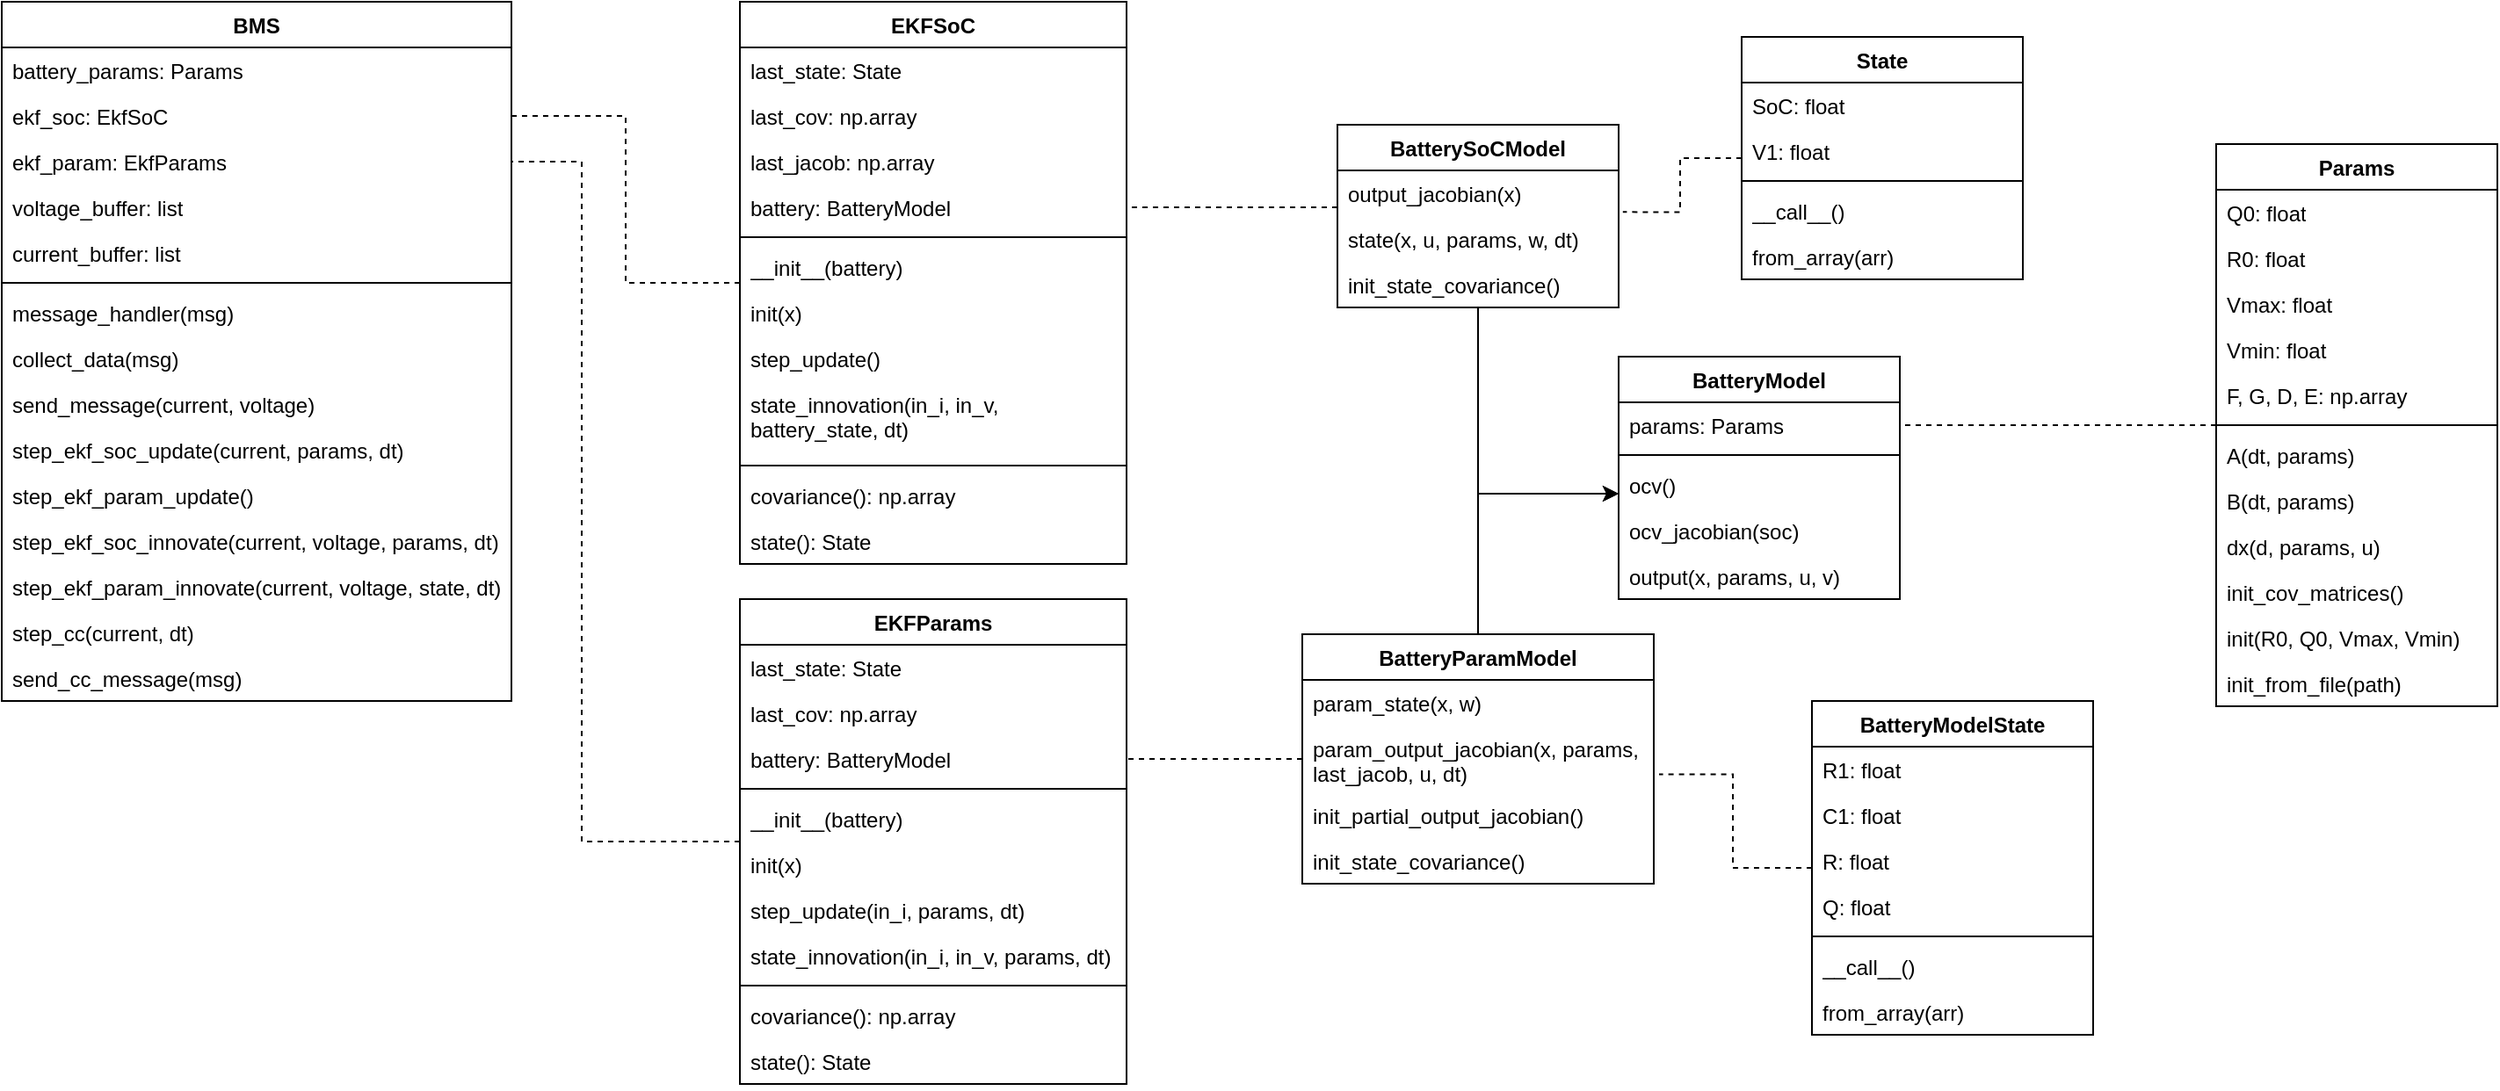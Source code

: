 <mxfile version="26.2.14">
  <diagram name="Page-1" id="fJoLSbzVzuPyjXQjWMMF">
    <mxGraphModel dx="973" dy="702" grid="1" gridSize="10" guides="1" tooltips="1" connect="1" arrows="1" fold="1" page="1" pageScale="1" pageWidth="850" pageHeight="1100" math="0" shadow="0">
      <root>
        <mxCell id="0" />
        <mxCell id="1" parent="0" />
        <mxCell id="P4MXg1x9MRBBALhOZFrp-12" value="BMS" style="swimlane;fontStyle=1;align=center;verticalAlign=top;childLayout=stackLayout;horizontal=1;startSize=26;horizontalStack=0;resizeParent=1;resizeParentMax=0;resizeLast=0;collapsible=1;marginBottom=0;whiteSpace=wrap;html=1;" vertex="1" parent="1">
          <mxGeometry x="40" y="40" width="290" height="398" as="geometry" />
        </mxCell>
        <mxCell id="P4MXg1x9MRBBALhOZFrp-13" value="battery_params: Params" style="text;strokeColor=none;fillColor=none;align=left;verticalAlign=top;spacingLeft=4;spacingRight=4;overflow=hidden;rotatable=0;points=[[0,0.5],[1,0.5]];portConstraint=eastwest;whiteSpace=wrap;html=1;" vertex="1" parent="P4MXg1x9MRBBALhOZFrp-12">
          <mxGeometry y="26" width="290" height="26" as="geometry" />
        </mxCell>
        <mxCell id="P4MXg1x9MRBBALhOZFrp-23" value="ekf_soc: EkfSoC" style="text;strokeColor=none;fillColor=none;align=left;verticalAlign=top;spacingLeft=4;spacingRight=4;overflow=hidden;rotatable=0;points=[[0,0.5],[1,0.5]];portConstraint=eastwest;whiteSpace=wrap;html=1;" vertex="1" parent="P4MXg1x9MRBBALhOZFrp-12">
          <mxGeometry y="52" width="290" height="26" as="geometry" />
        </mxCell>
        <mxCell id="P4MXg1x9MRBBALhOZFrp-22" value="ekf_param: EkfParams" style="text;strokeColor=none;fillColor=none;align=left;verticalAlign=top;spacingLeft=4;spacingRight=4;overflow=hidden;rotatable=0;points=[[0,0.5],[1,0.5]];portConstraint=eastwest;whiteSpace=wrap;html=1;" vertex="1" parent="P4MXg1x9MRBBALhOZFrp-12">
          <mxGeometry y="78" width="290" height="26" as="geometry" />
        </mxCell>
        <mxCell id="P4MXg1x9MRBBALhOZFrp-24" value="voltage_buffer: list" style="text;strokeColor=none;fillColor=none;align=left;verticalAlign=top;spacingLeft=4;spacingRight=4;overflow=hidden;rotatable=0;points=[[0,0.5],[1,0.5]];portConstraint=eastwest;whiteSpace=wrap;html=1;" vertex="1" parent="P4MXg1x9MRBBALhOZFrp-12">
          <mxGeometry y="104" width="290" height="26" as="geometry" />
        </mxCell>
        <mxCell id="P4MXg1x9MRBBALhOZFrp-25" value="current_buffer: list" style="text;strokeColor=none;fillColor=none;align=left;verticalAlign=top;spacingLeft=4;spacingRight=4;overflow=hidden;rotatable=0;points=[[0,0.5],[1,0.5]];portConstraint=eastwest;whiteSpace=wrap;html=1;" vertex="1" parent="P4MXg1x9MRBBALhOZFrp-12">
          <mxGeometry y="130" width="290" height="26" as="geometry" />
        </mxCell>
        <mxCell id="P4MXg1x9MRBBALhOZFrp-14" value="" style="line;strokeWidth=1;fillColor=none;align=left;verticalAlign=middle;spacingTop=-1;spacingLeft=3;spacingRight=3;rotatable=0;labelPosition=right;points=[];portConstraint=eastwest;strokeColor=inherit;" vertex="1" parent="P4MXg1x9MRBBALhOZFrp-12">
          <mxGeometry y="156" width="290" height="8" as="geometry" />
        </mxCell>
        <mxCell id="P4MXg1x9MRBBALhOZFrp-15" value="message_handler(msg) " style="text;strokeColor=none;fillColor=none;align=left;verticalAlign=top;spacingLeft=4;spacingRight=4;overflow=hidden;rotatable=0;points=[[0,0.5],[1,0.5]];portConstraint=eastwest;whiteSpace=wrap;html=1;" vertex="1" parent="P4MXg1x9MRBBALhOZFrp-12">
          <mxGeometry y="164" width="290" height="26" as="geometry" />
        </mxCell>
        <mxCell id="P4MXg1x9MRBBALhOZFrp-16" value="collect_data(msg)" style="text;strokeColor=none;fillColor=none;align=left;verticalAlign=top;spacingLeft=4;spacingRight=4;overflow=hidden;rotatable=0;points=[[0,0.5],[1,0.5]];portConstraint=eastwest;whiteSpace=wrap;html=1;" vertex="1" parent="P4MXg1x9MRBBALhOZFrp-12">
          <mxGeometry y="190" width="290" height="26" as="geometry" />
        </mxCell>
        <mxCell id="P4MXg1x9MRBBALhOZFrp-17" value="send_message(current, voltage)" style="text;strokeColor=none;fillColor=none;align=left;verticalAlign=top;spacingLeft=4;spacingRight=4;overflow=hidden;rotatable=0;points=[[0,0.5],[1,0.5]];portConstraint=eastwest;whiteSpace=wrap;html=1;" vertex="1" parent="P4MXg1x9MRBBALhOZFrp-12">
          <mxGeometry y="216" width="290" height="26" as="geometry" />
        </mxCell>
        <mxCell id="P4MXg1x9MRBBALhOZFrp-18" value="step_ekf_soc_update(current, params, dt)" style="text;strokeColor=none;fillColor=none;align=left;verticalAlign=top;spacingLeft=4;spacingRight=4;overflow=hidden;rotatable=0;points=[[0,0.5],[1,0.5]];portConstraint=eastwest;whiteSpace=wrap;html=1;" vertex="1" parent="P4MXg1x9MRBBALhOZFrp-12">
          <mxGeometry y="242" width="290" height="26" as="geometry" />
        </mxCell>
        <mxCell id="P4MXg1x9MRBBALhOZFrp-26" value="step_ekf_param_update()" style="text;strokeColor=none;fillColor=none;align=left;verticalAlign=top;spacingLeft=4;spacingRight=4;overflow=hidden;rotatable=0;points=[[0,0.5],[1,0.5]];portConstraint=eastwest;whiteSpace=wrap;html=1;" vertex="1" parent="P4MXg1x9MRBBALhOZFrp-12">
          <mxGeometry y="268" width="290" height="26" as="geometry" />
        </mxCell>
        <mxCell id="P4MXg1x9MRBBALhOZFrp-27" value="step_ekf_soc_innovate(current, voltage, params, dt)" style="text;strokeColor=none;fillColor=none;align=left;verticalAlign=top;spacingLeft=4;spacingRight=4;overflow=hidden;rotatable=0;points=[[0,0.5],[1,0.5]];portConstraint=eastwest;whiteSpace=wrap;html=1;" vertex="1" parent="P4MXg1x9MRBBALhOZFrp-12">
          <mxGeometry y="294" width="290" height="26" as="geometry" />
        </mxCell>
        <mxCell id="P4MXg1x9MRBBALhOZFrp-28" value="step_ekf_param_innovate(current, voltage, state, dt)" style="text;strokeColor=none;fillColor=none;align=left;verticalAlign=top;spacingLeft=4;spacingRight=4;overflow=hidden;rotatable=0;points=[[0,0.5],[1,0.5]];portConstraint=eastwest;whiteSpace=wrap;html=1;" vertex="1" parent="P4MXg1x9MRBBALhOZFrp-12">
          <mxGeometry y="320" width="290" height="26" as="geometry" />
        </mxCell>
        <mxCell id="P4MXg1x9MRBBALhOZFrp-29" value="step_cc(current, dt)" style="text;strokeColor=none;fillColor=none;align=left;verticalAlign=top;spacingLeft=4;spacingRight=4;overflow=hidden;rotatable=0;points=[[0,0.5],[1,0.5]];portConstraint=eastwest;whiteSpace=wrap;html=1;" vertex="1" parent="P4MXg1x9MRBBALhOZFrp-12">
          <mxGeometry y="346" width="290" height="26" as="geometry" />
        </mxCell>
        <mxCell id="P4MXg1x9MRBBALhOZFrp-30" value="send_cc_message(msg)" style="text;strokeColor=none;fillColor=none;align=left;verticalAlign=top;spacingLeft=4;spacingRight=4;overflow=hidden;rotatable=0;points=[[0,0.5],[1,0.5]];portConstraint=eastwest;whiteSpace=wrap;html=1;" vertex="1" parent="P4MXg1x9MRBBALhOZFrp-12">
          <mxGeometry y="372" width="290" height="26" as="geometry" />
        </mxCell>
        <mxCell id="P4MXg1x9MRBBALhOZFrp-132" style="edgeStyle=orthogonalEdgeStyle;rounded=0;orthogonalLoop=1;jettySize=auto;html=1;entryX=1;entryY=0.5;entryDx=0;entryDy=0;endArrow=none;startFill=0;dashed=1;" edge="1" parent="1" source="P4MXg1x9MRBBALhOZFrp-31" target="P4MXg1x9MRBBALhOZFrp-22">
          <mxGeometry relative="1" as="geometry">
            <Array as="points">
              <mxPoint x="370" y="518" />
              <mxPoint x="370" y="131" />
            </Array>
          </mxGeometry>
        </mxCell>
        <mxCell id="P4MXg1x9MRBBALhOZFrp-31" value="EKFParams" style="swimlane;fontStyle=1;align=center;verticalAlign=top;childLayout=stackLayout;horizontal=1;startSize=26;horizontalStack=0;resizeParent=1;resizeParentMax=0;resizeLast=0;collapsible=1;marginBottom=0;whiteSpace=wrap;html=1;" vertex="1" parent="1">
          <mxGeometry x="460" y="380" width="220" height="276" as="geometry" />
        </mxCell>
        <mxCell id="P4MXg1x9MRBBALhOZFrp-32" value="last_state: State" style="text;strokeColor=none;fillColor=none;align=left;verticalAlign=top;spacingLeft=4;spacingRight=4;overflow=hidden;rotatable=0;points=[[0,0.5],[1,0.5]];portConstraint=eastwest;whiteSpace=wrap;html=1;" vertex="1" parent="P4MXg1x9MRBBALhOZFrp-31">
          <mxGeometry y="26" width="220" height="26" as="geometry" />
        </mxCell>
        <mxCell id="P4MXg1x9MRBBALhOZFrp-35" value="last_cov: np.array" style="text;strokeColor=none;fillColor=none;align=left;verticalAlign=top;spacingLeft=4;spacingRight=4;overflow=hidden;rotatable=0;points=[[0,0.5],[1,0.5]];portConstraint=eastwest;whiteSpace=wrap;html=1;" vertex="1" parent="P4MXg1x9MRBBALhOZFrp-31">
          <mxGeometry y="52" width="220" height="26" as="geometry" />
        </mxCell>
        <mxCell id="P4MXg1x9MRBBALhOZFrp-37" value="battery: BatteryModel" style="text;strokeColor=none;fillColor=none;align=left;verticalAlign=top;spacingLeft=4;spacingRight=4;overflow=hidden;rotatable=0;points=[[0,0.5],[1,0.5]];portConstraint=eastwest;whiteSpace=wrap;html=1;" vertex="1" parent="P4MXg1x9MRBBALhOZFrp-31">
          <mxGeometry y="78" width="220" height="26" as="geometry" />
        </mxCell>
        <mxCell id="P4MXg1x9MRBBALhOZFrp-33" value="" style="line;strokeWidth=1;fillColor=none;align=left;verticalAlign=middle;spacingTop=-1;spacingLeft=3;spacingRight=3;rotatable=0;labelPosition=right;points=[];portConstraint=eastwest;strokeColor=inherit;" vertex="1" parent="P4MXg1x9MRBBALhOZFrp-31">
          <mxGeometry y="104" width="220" height="8" as="geometry" />
        </mxCell>
        <mxCell id="P4MXg1x9MRBBALhOZFrp-34" value="__init__(battery)" style="text;strokeColor=none;fillColor=none;align=left;verticalAlign=top;spacingLeft=4;spacingRight=4;overflow=hidden;rotatable=0;points=[[0,0.5],[1,0.5]];portConstraint=eastwest;whiteSpace=wrap;html=1;" vertex="1" parent="P4MXg1x9MRBBALhOZFrp-31">
          <mxGeometry y="112" width="220" height="26" as="geometry" />
        </mxCell>
        <mxCell id="P4MXg1x9MRBBALhOZFrp-38" value="init(x)" style="text;strokeColor=none;fillColor=none;align=left;verticalAlign=top;spacingLeft=4;spacingRight=4;overflow=hidden;rotatable=0;points=[[0,0.5],[1,0.5]];portConstraint=eastwest;whiteSpace=wrap;html=1;" vertex="1" parent="P4MXg1x9MRBBALhOZFrp-31">
          <mxGeometry y="138" width="220" height="26" as="geometry" />
        </mxCell>
        <mxCell id="P4MXg1x9MRBBALhOZFrp-39" value="step_update(in_i, params, dt) " style="text;strokeColor=none;fillColor=none;align=left;verticalAlign=top;spacingLeft=4;spacingRight=4;overflow=hidden;rotatable=0;points=[[0,0.5],[1,0.5]];portConstraint=eastwest;whiteSpace=wrap;html=1;" vertex="1" parent="P4MXg1x9MRBBALhOZFrp-31">
          <mxGeometry y="164" width="220" height="26" as="geometry" />
        </mxCell>
        <mxCell id="P4MXg1x9MRBBALhOZFrp-40" value="state_innovation(in_i, in_v, params, dt)" style="text;strokeColor=none;fillColor=none;align=left;verticalAlign=top;spacingLeft=4;spacingRight=4;overflow=hidden;rotatable=0;points=[[0,0.5],[1,0.5]];portConstraint=eastwest;whiteSpace=wrap;html=1;" vertex="1" parent="P4MXg1x9MRBBALhOZFrp-31">
          <mxGeometry y="190" width="220" height="26" as="geometry" />
        </mxCell>
        <mxCell id="P4MXg1x9MRBBALhOZFrp-51" value="" style="line;strokeWidth=1;fillColor=none;align=left;verticalAlign=middle;spacingTop=-1;spacingLeft=3;spacingRight=3;rotatable=0;labelPosition=right;points=[];portConstraint=eastwest;strokeColor=inherit;" vertex="1" parent="P4MXg1x9MRBBALhOZFrp-31">
          <mxGeometry y="216" width="220" height="8" as="geometry" />
        </mxCell>
        <mxCell id="P4MXg1x9MRBBALhOZFrp-52" value="covariance(): np.array" style="text;strokeColor=none;fillColor=none;align=left;verticalAlign=top;spacingLeft=4;spacingRight=4;overflow=hidden;rotatable=0;points=[[0,0.5],[1,0.5]];portConstraint=eastwest;whiteSpace=wrap;html=1;" vertex="1" parent="P4MXg1x9MRBBALhOZFrp-31">
          <mxGeometry y="224" width="220" height="26" as="geometry" />
        </mxCell>
        <mxCell id="P4MXg1x9MRBBALhOZFrp-53" value="state(): State" style="text;strokeColor=none;fillColor=none;align=left;verticalAlign=top;spacingLeft=4;spacingRight=4;overflow=hidden;rotatable=0;points=[[0,0.5],[1,0.5]];portConstraint=eastwest;whiteSpace=wrap;html=1;" vertex="1" parent="P4MXg1x9MRBBALhOZFrp-31">
          <mxGeometry y="250" width="220" height="26" as="geometry" />
        </mxCell>
        <mxCell id="P4MXg1x9MRBBALhOZFrp-131" style="edgeStyle=orthogonalEdgeStyle;rounded=0;orthogonalLoop=1;jettySize=auto;html=1;endArrow=none;startFill=0;dashed=1;" edge="1" parent="1" source="P4MXg1x9MRBBALhOZFrp-54" target="P4MXg1x9MRBBALhOZFrp-23">
          <mxGeometry relative="1" as="geometry" />
        </mxCell>
        <mxCell id="P4MXg1x9MRBBALhOZFrp-54" value="EKFSoC" style="swimlane;fontStyle=1;align=center;verticalAlign=top;childLayout=stackLayout;horizontal=1;startSize=26;horizontalStack=0;resizeParent=1;resizeParentMax=0;resizeLast=0;collapsible=1;marginBottom=0;whiteSpace=wrap;html=1;" vertex="1" parent="1">
          <mxGeometry x="460" y="40" width="220" height="320" as="geometry" />
        </mxCell>
        <mxCell id="P4MXg1x9MRBBALhOZFrp-55" value="last_state: State" style="text;strokeColor=none;fillColor=none;align=left;verticalAlign=top;spacingLeft=4;spacingRight=4;overflow=hidden;rotatable=0;points=[[0,0.5],[1,0.5]];portConstraint=eastwest;whiteSpace=wrap;html=1;" vertex="1" parent="P4MXg1x9MRBBALhOZFrp-54">
          <mxGeometry y="26" width="220" height="26" as="geometry" />
        </mxCell>
        <mxCell id="P4MXg1x9MRBBALhOZFrp-56" value="last_cov: np.array" style="text;strokeColor=none;fillColor=none;align=left;verticalAlign=top;spacingLeft=4;spacingRight=4;overflow=hidden;rotatable=0;points=[[0,0.5],[1,0.5]];portConstraint=eastwest;whiteSpace=wrap;html=1;" vertex="1" parent="P4MXg1x9MRBBALhOZFrp-54">
          <mxGeometry y="52" width="220" height="26" as="geometry" />
        </mxCell>
        <mxCell id="P4MXg1x9MRBBALhOZFrp-66" value="last_jacob: np.array" style="text;strokeColor=none;fillColor=none;align=left;verticalAlign=top;spacingLeft=4;spacingRight=4;overflow=hidden;rotatable=0;points=[[0,0.5],[1,0.5]];portConstraint=eastwest;whiteSpace=wrap;html=1;" vertex="1" parent="P4MXg1x9MRBBALhOZFrp-54">
          <mxGeometry y="78" width="220" height="26" as="geometry" />
        </mxCell>
        <mxCell id="P4MXg1x9MRBBALhOZFrp-57" value="battery: BatteryModel" style="text;strokeColor=none;fillColor=none;align=left;verticalAlign=top;spacingLeft=4;spacingRight=4;overflow=hidden;rotatable=0;points=[[0,0.5],[1,0.5]];portConstraint=eastwest;whiteSpace=wrap;html=1;" vertex="1" parent="P4MXg1x9MRBBALhOZFrp-54">
          <mxGeometry y="104" width="220" height="26" as="geometry" />
        </mxCell>
        <mxCell id="P4MXg1x9MRBBALhOZFrp-58" value="" style="line;strokeWidth=1;fillColor=none;align=left;verticalAlign=middle;spacingTop=-1;spacingLeft=3;spacingRight=3;rotatable=0;labelPosition=right;points=[];portConstraint=eastwest;strokeColor=inherit;" vertex="1" parent="P4MXg1x9MRBBALhOZFrp-54">
          <mxGeometry y="130" width="220" height="8" as="geometry" />
        </mxCell>
        <mxCell id="P4MXg1x9MRBBALhOZFrp-59" value="__init__(battery)" style="text;strokeColor=none;fillColor=none;align=left;verticalAlign=top;spacingLeft=4;spacingRight=4;overflow=hidden;rotatable=0;points=[[0,0.5],[1,0.5]];portConstraint=eastwest;whiteSpace=wrap;html=1;" vertex="1" parent="P4MXg1x9MRBBALhOZFrp-54">
          <mxGeometry y="138" width="220" height="26" as="geometry" />
        </mxCell>
        <mxCell id="P4MXg1x9MRBBALhOZFrp-60" value="init(x)" style="text;strokeColor=none;fillColor=none;align=left;verticalAlign=top;spacingLeft=4;spacingRight=4;overflow=hidden;rotatable=0;points=[[0,0.5],[1,0.5]];portConstraint=eastwest;whiteSpace=wrap;html=1;" vertex="1" parent="P4MXg1x9MRBBALhOZFrp-54">
          <mxGeometry y="164" width="220" height="26" as="geometry" />
        </mxCell>
        <mxCell id="P4MXg1x9MRBBALhOZFrp-61" value="step_update() " style="text;strokeColor=none;fillColor=none;align=left;verticalAlign=top;spacingLeft=4;spacingRight=4;overflow=hidden;rotatable=0;points=[[0,0.5],[1,0.5]];portConstraint=eastwest;whiteSpace=wrap;html=1;" vertex="1" parent="P4MXg1x9MRBBALhOZFrp-54">
          <mxGeometry y="190" width="220" height="26" as="geometry" />
        </mxCell>
        <mxCell id="P4MXg1x9MRBBALhOZFrp-62" value="state_innovation(in_i, in_v, battery_state, dt)" style="text;strokeColor=none;fillColor=none;align=left;verticalAlign=top;spacingLeft=4;spacingRight=4;overflow=hidden;rotatable=0;points=[[0,0.5],[1,0.5]];portConstraint=eastwest;whiteSpace=wrap;html=1;" vertex="1" parent="P4MXg1x9MRBBALhOZFrp-54">
          <mxGeometry y="216" width="220" height="44" as="geometry" />
        </mxCell>
        <mxCell id="P4MXg1x9MRBBALhOZFrp-63" value="" style="line;strokeWidth=1;fillColor=none;align=left;verticalAlign=middle;spacingTop=-1;spacingLeft=3;spacingRight=3;rotatable=0;labelPosition=right;points=[];portConstraint=eastwest;strokeColor=inherit;" vertex="1" parent="P4MXg1x9MRBBALhOZFrp-54">
          <mxGeometry y="260" width="220" height="8" as="geometry" />
        </mxCell>
        <mxCell id="P4MXg1x9MRBBALhOZFrp-64" value="covariance(): np.array" style="text;strokeColor=none;fillColor=none;align=left;verticalAlign=top;spacingLeft=4;spacingRight=4;overflow=hidden;rotatable=0;points=[[0,0.5],[1,0.5]];portConstraint=eastwest;whiteSpace=wrap;html=1;" vertex="1" parent="P4MXg1x9MRBBALhOZFrp-54">
          <mxGeometry y="268" width="220" height="26" as="geometry" />
        </mxCell>
        <mxCell id="P4MXg1x9MRBBALhOZFrp-65" value="state(): State" style="text;strokeColor=none;fillColor=none;align=left;verticalAlign=top;spacingLeft=4;spacingRight=4;overflow=hidden;rotatable=0;points=[[0,0.5],[1,0.5]];portConstraint=eastwest;whiteSpace=wrap;html=1;" vertex="1" parent="P4MXg1x9MRBBALhOZFrp-54">
          <mxGeometry y="294" width="220" height="26" as="geometry" />
        </mxCell>
        <mxCell id="P4MXg1x9MRBBALhOZFrp-135" style="edgeStyle=orthogonalEdgeStyle;rounded=0;orthogonalLoop=1;jettySize=auto;html=1;entryX=1;entryY=0.5;entryDx=0;entryDy=0;dashed=1;endArrow=none;startFill=0;" edge="1" parent="1" source="P4MXg1x9MRBBALhOZFrp-67" target="P4MXg1x9MRBBALhOZFrp-57">
          <mxGeometry relative="1" as="geometry">
            <Array as="points">
              <mxPoint x="850" y="157" />
              <mxPoint x="850" y="157" />
            </Array>
          </mxGeometry>
        </mxCell>
        <mxCell id="P4MXg1x9MRBBALhOZFrp-67" value="BatterySoCModel" style="swimlane;fontStyle=1;align=center;verticalAlign=top;childLayout=stackLayout;horizontal=1;startSize=26;horizontalStack=0;resizeParent=1;resizeParentMax=0;resizeLast=0;collapsible=1;marginBottom=0;whiteSpace=wrap;html=1;" vertex="1" parent="1">
          <mxGeometry x="800" y="110" width="160" height="104" as="geometry">
            <mxRectangle x="800" y="110" width="130" height="30" as="alternateBounds" />
          </mxGeometry>
        </mxCell>
        <mxCell id="P4MXg1x9MRBBALhOZFrp-73" value="output_jacobian(x)" style="text;strokeColor=none;fillColor=none;align=left;verticalAlign=top;spacingLeft=4;spacingRight=4;overflow=hidden;rotatable=0;points=[[0,0.5],[1,0.5]];portConstraint=eastwest;whiteSpace=wrap;html=1;" vertex="1" parent="P4MXg1x9MRBBALhOZFrp-67">
          <mxGeometry y="26" width="160" height="26" as="geometry" />
        </mxCell>
        <mxCell id="P4MXg1x9MRBBALhOZFrp-74" value="state(x, u, params, w, dt)" style="text;strokeColor=none;fillColor=none;align=left;verticalAlign=top;spacingLeft=4;spacingRight=4;overflow=hidden;rotatable=0;points=[[0,0.5],[1,0.5]];portConstraint=eastwest;whiteSpace=wrap;html=1;" vertex="1" parent="P4MXg1x9MRBBALhOZFrp-67">
          <mxGeometry y="52" width="160" height="26" as="geometry" />
        </mxCell>
        <mxCell id="P4MXg1x9MRBBALhOZFrp-75" value="init_state_covariance()" style="text;strokeColor=none;fillColor=none;align=left;verticalAlign=top;spacingLeft=4;spacingRight=4;overflow=hidden;rotatable=0;points=[[0,0.5],[1,0.5]];portConstraint=eastwest;whiteSpace=wrap;html=1;" vertex="1" parent="P4MXg1x9MRBBALhOZFrp-67">
          <mxGeometry y="78" width="160" height="26" as="geometry" />
        </mxCell>
        <mxCell id="P4MXg1x9MRBBALhOZFrp-77" value="BatteryParamModel" style="swimlane;fontStyle=1;align=center;verticalAlign=top;childLayout=stackLayout;horizontal=1;startSize=26;horizontalStack=0;resizeParent=1;resizeParentMax=0;resizeLast=0;collapsible=1;marginBottom=0;whiteSpace=wrap;html=1;" vertex="1" parent="1">
          <mxGeometry x="780" y="400" width="200" height="142" as="geometry" />
        </mxCell>
        <mxCell id="P4MXg1x9MRBBALhOZFrp-80" value="param_state(x, w)" style="text;strokeColor=none;fillColor=none;align=left;verticalAlign=top;spacingLeft=4;spacingRight=4;overflow=hidden;rotatable=0;points=[[0,0.5],[1,0.5]];portConstraint=eastwest;whiteSpace=wrap;html=1;" vertex="1" parent="P4MXg1x9MRBBALhOZFrp-77">
          <mxGeometry y="26" width="200" height="26" as="geometry" />
        </mxCell>
        <mxCell id="P4MXg1x9MRBBALhOZFrp-81" value="param_output_jacobian(x, params, last_jacob, u, dt)" style="text;strokeColor=none;fillColor=none;align=left;verticalAlign=top;spacingLeft=4;spacingRight=4;overflow=hidden;rotatable=0;points=[[0,0.5],[1,0.5]];portConstraint=eastwest;whiteSpace=wrap;html=1;" vertex="1" parent="P4MXg1x9MRBBALhOZFrp-77">
          <mxGeometry y="52" width="200" height="38" as="geometry" />
        </mxCell>
        <mxCell id="P4MXg1x9MRBBALhOZFrp-85" value="init_partial_output_jacobian()" style="text;strokeColor=none;fillColor=none;align=left;verticalAlign=top;spacingLeft=4;spacingRight=4;overflow=hidden;rotatable=0;points=[[0,0.5],[1,0.5]];portConstraint=eastwest;whiteSpace=wrap;html=1;" vertex="1" parent="P4MXg1x9MRBBALhOZFrp-77">
          <mxGeometry y="90" width="200" height="26" as="geometry" />
        </mxCell>
        <mxCell id="P4MXg1x9MRBBALhOZFrp-86" value="init_state_covariance()" style="text;strokeColor=none;fillColor=none;align=left;verticalAlign=top;spacingLeft=4;spacingRight=4;overflow=hidden;rotatable=0;points=[[0,0.5],[1,0.5]];portConstraint=eastwest;whiteSpace=wrap;html=1;" vertex="1" parent="P4MXg1x9MRBBALhOZFrp-77">
          <mxGeometry y="116" width="200" height="26" as="geometry" />
        </mxCell>
        <mxCell id="P4MXg1x9MRBBALhOZFrp-138" style="edgeStyle=orthogonalEdgeStyle;rounded=0;orthogonalLoop=1;jettySize=auto;html=1;endArrow=none;endFill=1;startFill=1;startArrow=classic;" edge="1" parent="1" source="P4MXg1x9MRBBALhOZFrp-87" target="P4MXg1x9MRBBALhOZFrp-67">
          <mxGeometry relative="1" as="geometry">
            <Array as="points">
              <mxPoint x="880" y="320" />
            </Array>
          </mxGeometry>
        </mxCell>
        <mxCell id="P4MXg1x9MRBBALhOZFrp-139" style="edgeStyle=orthogonalEdgeStyle;rounded=0;orthogonalLoop=1;jettySize=auto;html=1;entryX=0.5;entryY=0;entryDx=0;entryDy=0;endArrow=none;startFill=1;startArrow=classic;" edge="1" parent="1" source="P4MXg1x9MRBBALhOZFrp-87" target="P4MXg1x9MRBBALhOZFrp-77">
          <mxGeometry relative="1" as="geometry">
            <Array as="points">
              <mxPoint x="880" y="320" />
            </Array>
          </mxGeometry>
        </mxCell>
        <mxCell id="P4MXg1x9MRBBALhOZFrp-87" value="BatteryModel" style="swimlane;fontStyle=1;align=center;verticalAlign=top;childLayout=stackLayout;horizontal=1;startSize=26;horizontalStack=0;resizeParent=1;resizeParentMax=0;resizeLast=0;collapsible=1;marginBottom=0;whiteSpace=wrap;html=1;" vertex="1" parent="1">
          <mxGeometry x="960" y="242" width="160" height="138" as="geometry" />
        </mxCell>
        <mxCell id="P4MXg1x9MRBBALhOZFrp-88" value="params: Params" style="text;strokeColor=none;fillColor=none;align=left;verticalAlign=top;spacingLeft=4;spacingRight=4;overflow=hidden;rotatable=0;points=[[0,0.5],[1,0.5]];portConstraint=eastwest;whiteSpace=wrap;html=1;" vertex="1" parent="P4MXg1x9MRBBALhOZFrp-87">
          <mxGeometry y="26" width="160" height="26" as="geometry" />
        </mxCell>
        <mxCell id="P4MXg1x9MRBBALhOZFrp-89" value="" style="line;strokeWidth=1;fillColor=none;align=left;verticalAlign=middle;spacingTop=-1;spacingLeft=3;spacingRight=3;rotatable=0;labelPosition=right;points=[];portConstraint=eastwest;strokeColor=inherit;" vertex="1" parent="P4MXg1x9MRBBALhOZFrp-87">
          <mxGeometry y="52" width="160" height="8" as="geometry" />
        </mxCell>
        <mxCell id="P4MXg1x9MRBBALhOZFrp-90" value="ocv()" style="text;strokeColor=none;fillColor=none;align=left;verticalAlign=top;spacingLeft=4;spacingRight=4;overflow=hidden;rotatable=0;points=[[0,0.5],[1,0.5]];portConstraint=eastwest;whiteSpace=wrap;html=1;" vertex="1" parent="P4MXg1x9MRBBALhOZFrp-87">
          <mxGeometry y="60" width="160" height="26" as="geometry" />
        </mxCell>
        <mxCell id="P4MXg1x9MRBBALhOZFrp-91" value="ocv_jacobian(soc)" style="text;strokeColor=none;fillColor=none;align=left;verticalAlign=top;spacingLeft=4;spacingRight=4;overflow=hidden;rotatable=0;points=[[0,0.5],[1,0.5]];portConstraint=eastwest;whiteSpace=wrap;html=1;" vertex="1" parent="P4MXg1x9MRBBALhOZFrp-87">
          <mxGeometry y="86" width="160" height="26" as="geometry" />
        </mxCell>
        <mxCell id="P4MXg1x9MRBBALhOZFrp-92" value="output(x, params, u, v)" style="text;strokeColor=none;fillColor=none;align=left;verticalAlign=top;spacingLeft=4;spacingRight=4;overflow=hidden;rotatable=0;points=[[0,0.5],[1,0.5]];portConstraint=eastwest;whiteSpace=wrap;html=1;" vertex="1" parent="P4MXg1x9MRBBALhOZFrp-87">
          <mxGeometry y="112" width="160" height="26" as="geometry" />
        </mxCell>
        <mxCell id="P4MXg1x9MRBBALhOZFrp-96" value="State" style="swimlane;fontStyle=1;align=center;verticalAlign=top;childLayout=stackLayout;horizontal=1;startSize=26;horizontalStack=0;resizeParent=1;resizeParentMax=0;resizeLast=0;collapsible=1;marginBottom=0;whiteSpace=wrap;html=1;" vertex="1" parent="1">
          <mxGeometry x="1030" y="60" width="160" height="138" as="geometry" />
        </mxCell>
        <mxCell id="P4MXg1x9MRBBALhOZFrp-97" value="SoC: float" style="text;strokeColor=none;fillColor=none;align=left;verticalAlign=top;spacingLeft=4;spacingRight=4;overflow=hidden;rotatable=0;points=[[0,0.5],[1,0.5]];portConstraint=eastwest;whiteSpace=wrap;html=1;" vertex="1" parent="P4MXg1x9MRBBALhOZFrp-96">
          <mxGeometry y="26" width="160" height="26" as="geometry" />
        </mxCell>
        <mxCell id="P4MXg1x9MRBBALhOZFrp-100" value="V1: float" style="text;strokeColor=none;fillColor=none;align=left;verticalAlign=top;spacingLeft=4;spacingRight=4;overflow=hidden;rotatable=0;points=[[0,0.5],[1,0.5]];portConstraint=eastwest;whiteSpace=wrap;html=1;" vertex="1" parent="P4MXg1x9MRBBALhOZFrp-96">
          <mxGeometry y="52" width="160" height="26" as="geometry" />
        </mxCell>
        <mxCell id="P4MXg1x9MRBBALhOZFrp-98" value="" style="line;strokeWidth=1;fillColor=none;align=left;verticalAlign=middle;spacingTop=-1;spacingLeft=3;spacingRight=3;rotatable=0;labelPosition=right;points=[];portConstraint=eastwest;strokeColor=inherit;" vertex="1" parent="P4MXg1x9MRBBALhOZFrp-96">
          <mxGeometry y="78" width="160" height="8" as="geometry" />
        </mxCell>
        <mxCell id="P4MXg1x9MRBBALhOZFrp-99" value="__call__()" style="text;strokeColor=none;fillColor=none;align=left;verticalAlign=top;spacingLeft=4;spacingRight=4;overflow=hidden;rotatable=0;points=[[0,0.5],[1,0.5]];portConstraint=eastwest;whiteSpace=wrap;html=1;" vertex="1" parent="P4MXg1x9MRBBALhOZFrp-96">
          <mxGeometry y="86" width="160" height="26" as="geometry" />
        </mxCell>
        <mxCell id="P4MXg1x9MRBBALhOZFrp-101" value="from_array(arr)" style="text;strokeColor=none;fillColor=none;align=left;verticalAlign=top;spacingLeft=4;spacingRight=4;overflow=hidden;rotatable=0;points=[[0,0.5],[1,0.5]];portConstraint=eastwest;whiteSpace=wrap;html=1;" vertex="1" parent="P4MXg1x9MRBBALhOZFrp-96">
          <mxGeometry y="112" width="160" height="26" as="geometry" />
        </mxCell>
        <mxCell id="P4MXg1x9MRBBALhOZFrp-102" value="BatteryModelState" style="swimlane;fontStyle=1;align=center;verticalAlign=top;childLayout=stackLayout;horizontal=1;startSize=26;horizontalStack=0;resizeParent=1;resizeParentMax=0;resizeLast=0;collapsible=1;marginBottom=0;whiteSpace=wrap;html=1;" vertex="1" parent="1">
          <mxGeometry x="1070" y="438" width="160" height="190" as="geometry" />
        </mxCell>
        <mxCell id="P4MXg1x9MRBBALhOZFrp-103" value="R1: float" style="text;strokeColor=none;fillColor=none;align=left;verticalAlign=top;spacingLeft=4;spacingRight=4;overflow=hidden;rotatable=0;points=[[0,0.5],[1,0.5]];portConstraint=eastwest;whiteSpace=wrap;html=1;" vertex="1" parent="P4MXg1x9MRBBALhOZFrp-102">
          <mxGeometry y="26" width="160" height="26" as="geometry" />
        </mxCell>
        <mxCell id="P4MXg1x9MRBBALhOZFrp-104" value="C1: float" style="text;strokeColor=none;fillColor=none;align=left;verticalAlign=top;spacingLeft=4;spacingRight=4;overflow=hidden;rotatable=0;points=[[0,0.5],[1,0.5]];portConstraint=eastwest;whiteSpace=wrap;html=1;" vertex="1" parent="P4MXg1x9MRBBALhOZFrp-102">
          <mxGeometry y="52" width="160" height="26" as="geometry" />
        </mxCell>
        <mxCell id="P4MXg1x9MRBBALhOZFrp-108" value="R: float" style="text;strokeColor=none;fillColor=none;align=left;verticalAlign=top;spacingLeft=4;spacingRight=4;overflow=hidden;rotatable=0;points=[[0,0.5],[1,0.5]];portConstraint=eastwest;whiteSpace=wrap;html=1;" vertex="1" parent="P4MXg1x9MRBBALhOZFrp-102">
          <mxGeometry y="78" width="160" height="26" as="geometry" />
        </mxCell>
        <mxCell id="P4MXg1x9MRBBALhOZFrp-109" value="Q: float" style="text;strokeColor=none;fillColor=none;align=left;verticalAlign=top;spacingLeft=4;spacingRight=4;overflow=hidden;rotatable=0;points=[[0,0.5],[1,0.5]];portConstraint=eastwest;whiteSpace=wrap;html=1;" vertex="1" parent="P4MXg1x9MRBBALhOZFrp-102">
          <mxGeometry y="104" width="160" height="26" as="geometry" />
        </mxCell>
        <mxCell id="P4MXg1x9MRBBALhOZFrp-105" value="" style="line;strokeWidth=1;fillColor=none;align=left;verticalAlign=middle;spacingTop=-1;spacingLeft=3;spacingRight=3;rotatable=0;labelPosition=right;points=[];portConstraint=eastwest;strokeColor=inherit;" vertex="1" parent="P4MXg1x9MRBBALhOZFrp-102">
          <mxGeometry y="130" width="160" height="8" as="geometry" />
        </mxCell>
        <mxCell id="P4MXg1x9MRBBALhOZFrp-106" value="__call__()" style="text;strokeColor=none;fillColor=none;align=left;verticalAlign=top;spacingLeft=4;spacingRight=4;overflow=hidden;rotatable=0;points=[[0,0.5],[1,0.5]];portConstraint=eastwest;whiteSpace=wrap;html=1;" vertex="1" parent="P4MXg1x9MRBBALhOZFrp-102">
          <mxGeometry y="138" width="160" height="26" as="geometry" />
        </mxCell>
        <mxCell id="P4MXg1x9MRBBALhOZFrp-107" value="from_array(arr)" style="text;strokeColor=none;fillColor=none;align=left;verticalAlign=top;spacingLeft=4;spacingRight=4;overflow=hidden;rotatable=0;points=[[0,0.5],[1,0.5]];portConstraint=eastwest;whiteSpace=wrap;html=1;" vertex="1" parent="P4MXg1x9MRBBALhOZFrp-102">
          <mxGeometry y="164" width="160" height="26" as="geometry" />
        </mxCell>
        <mxCell id="P4MXg1x9MRBBALhOZFrp-142" style="edgeStyle=orthogonalEdgeStyle;rounded=0;orthogonalLoop=1;jettySize=auto;html=1;entryX=1;entryY=0.5;entryDx=0;entryDy=0;endArrow=none;startFill=0;dashed=1;" edge="1" parent="1" source="P4MXg1x9MRBBALhOZFrp-110" target="P4MXg1x9MRBBALhOZFrp-88">
          <mxGeometry relative="1" as="geometry" />
        </mxCell>
        <mxCell id="P4MXg1x9MRBBALhOZFrp-110" value="Params" style="swimlane;fontStyle=1;align=center;verticalAlign=top;childLayout=stackLayout;horizontal=1;startSize=26;horizontalStack=0;resizeParent=1;resizeParentMax=0;resizeLast=0;collapsible=1;marginBottom=0;whiteSpace=wrap;html=1;" vertex="1" parent="1">
          <mxGeometry x="1300" y="121" width="160" height="320" as="geometry" />
        </mxCell>
        <mxCell id="P4MXg1x9MRBBALhOZFrp-111" value="Q0: float" style="text;strokeColor=none;fillColor=none;align=left;verticalAlign=top;spacingLeft=4;spacingRight=4;overflow=hidden;rotatable=0;points=[[0,0.5],[1,0.5]];portConstraint=eastwest;whiteSpace=wrap;html=1;" vertex="1" parent="P4MXg1x9MRBBALhOZFrp-110">
          <mxGeometry y="26" width="160" height="26" as="geometry" />
        </mxCell>
        <mxCell id="P4MXg1x9MRBBALhOZFrp-114" value="R0: float" style="text;strokeColor=none;fillColor=none;align=left;verticalAlign=top;spacingLeft=4;spacingRight=4;overflow=hidden;rotatable=0;points=[[0,0.5],[1,0.5]];portConstraint=eastwest;whiteSpace=wrap;html=1;" vertex="1" parent="P4MXg1x9MRBBALhOZFrp-110">
          <mxGeometry y="52" width="160" height="26" as="geometry" />
        </mxCell>
        <mxCell id="P4MXg1x9MRBBALhOZFrp-122" value="Vmax: float" style="text;strokeColor=none;fillColor=none;align=left;verticalAlign=top;spacingLeft=4;spacingRight=4;overflow=hidden;rotatable=0;points=[[0,0.5],[1,0.5]];portConstraint=eastwest;whiteSpace=wrap;html=1;" vertex="1" parent="P4MXg1x9MRBBALhOZFrp-110">
          <mxGeometry y="78" width="160" height="26" as="geometry" />
        </mxCell>
        <mxCell id="P4MXg1x9MRBBALhOZFrp-121" value="Vmin: float" style="text;strokeColor=none;fillColor=none;align=left;verticalAlign=top;spacingLeft=4;spacingRight=4;overflow=hidden;rotatable=0;points=[[0,0.5],[1,0.5]];portConstraint=eastwest;whiteSpace=wrap;html=1;" vertex="1" parent="P4MXg1x9MRBBALhOZFrp-110">
          <mxGeometry y="104" width="160" height="26" as="geometry" />
        </mxCell>
        <mxCell id="P4MXg1x9MRBBALhOZFrp-119" value="F, G, D, E: np.array" style="text;strokeColor=none;fillColor=none;align=left;verticalAlign=top;spacingLeft=4;spacingRight=4;overflow=hidden;rotatable=0;points=[[0,0.5],[1,0.5]];portConstraint=eastwest;whiteSpace=wrap;html=1;" vertex="1" parent="P4MXg1x9MRBBALhOZFrp-110">
          <mxGeometry y="130" width="160" height="26" as="geometry" />
        </mxCell>
        <mxCell id="P4MXg1x9MRBBALhOZFrp-112" value="" style="line;strokeWidth=1;fillColor=none;align=left;verticalAlign=middle;spacingTop=-1;spacingLeft=3;spacingRight=3;rotatable=0;labelPosition=right;points=[];portConstraint=eastwest;strokeColor=inherit;" vertex="1" parent="P4MXg1x9MRBBALhOZFrp-110">
          <mxGeometry y="156" width="160" height="8" as="geometry" />
        </mxCell>
        <mxCell id="P4MXg1x9MRBBALhOZFrp-113" value="A(dt, params)" style="text;strokeColor=none;fillColor=none;align=left;verticalAlign=top;spacingLeft=4;spacingRight=4;overflow=hidden;rotatable=0;points=[[0,0.5],[1,0.5]];portConstraint=eastwest;whiteSpace=wrap;html=1;" vertex="1" parent="P4MXg1x9MRBBALhOZFrp-110">
          <mxGeometry y="164" width="160" height="26" as="geometry" />
        </mxCell>
        <mxCell id="P4MXg1x9MRBBALhOZFrp-123" value="B(dt, params)" style="text;strokeColor=none;fillColor=none;align=left;verticalAlign=top;spacingLeft=4;spacingRight=4;overflow=hidden;rotatable=0;points=[[0,0.5],[1,0.5]];portConstraint=eastwest;whiteSpace=wrap;html=1;" vertex="1" parent="P4MXg1x9MRBBALhOZFrp-110">
          <mxGeometry y="190" width="160" height="26" as="geometry" />
        </mxCell>
        <mxCell id="P4MXg1x9MRBBALhOZFrp-124" value="dx(d, params, u)" style="text;strokeColor=none;fillColor=none;align=left;verticalAlign=top;spacingLeft=4;spacingRight=4;overflow=hidden;rotatable=0;points=[[0,0.5],[1,0.5]];portConstraint=eastwest;whiteSpace=wrap;html=1;" vertex="1" parent="P4MXg1x9MRBBALhOZFrp-110">
          <mxGeometry y="216" width="160" height="26" as="geometry" />
        </mxCell>
        <mxCell id="P4MXg1x9MRBBALhOZFrp-125" value="init_cov_matrices()" style="text;strokeColor=none;fillColor=none;align=left;verticalAlign=top;spacingLeft=4;spacingRight=4;overflow=hidden;rotatable=0;points=[[0,0.5],[1,0.5]];portConstraint=eastwest;whiteSpace=wrap;html=1;" vertex="1" parent="P4MXg1x9MRBBALhOZFrp-110">
          <mxGeometry y="242" width="160" height="26" as="geometry" />
        </mxCell>
        <mxCell id="P4MXg1x9MRBBALhOZFrp-126" value="init(R0, Q0, Vmax, Vmin)" style="text;strokeColor=none;fillColor=none;align=left;verticalAlign=top;spacingLeft=4;spacingRight=4;overflow=hidden;rotatable=0;points=[[0,0.5],[1,0.5]];portConstraint=eastwest;whiteSpace=wrap;html=1;" vertex="1" parent="P4MXg1x9MRBBALhOZFrp-110">
          <mxGeometry y="268" width="160" height="26" as="geometry" />
        </mxCell>
        <mxCell id="P4MXg1x9MRBBALhOZFrp-127" value="init_from_file(path)" style="text;strokeColor=none;fillColor=none;align=left;verticalAlign=top;spacingLeft=4;spacingRight=4;overflow=hidden;rotatable=0;points=[[0,0.5],[1,0.5]];portConstraint=eastwest;whiteSpace=wrap;html=1;" vertex="1" parent="P4MXg1x9MRBBALhOZFrp-110">
          <mxGeometry y="294" width="160" height="26" as="geometry" />
        </mxCell>
        <mxCell id="P4MXg1x9MRBBALhOZFrp-136" style="edgeStyle=orthogonalEdgeStyle;rounded=0;orthogonalLoop=1;jettySize=auto;html=1;entryX=1;entryY=0.5;entryDx=0;entryDy=0;endArrow=none;startFill=0;dashed=1;" edge="1" parent="1" source="P4MXg1x9MRBBALhOZFrp-81" target="P4MXg1x9MRBBALhOZFrp-37">
          <mxGeometry relative="1" as="geometry" />
        </mxCell>
        <mxCell id="P4MXg1x9MRBBALhOZFrp-140" style="edgeStyle=orthogonalEdgeStyle;rounded=0;orthogonalLoop=1;jettySize=auto;html=1;entryX=1.015;entryY=0.911;entryDx=0;entryDy=0;entryPerimeter=0;dashed=1;endArrow=none;startFill=0;" edge="1" parent="1" source="P4MXg1x9MRBBALhOZFrp-96" target="P4MXg1x9MRBBALhOZFrp-73">
          <mxGeometry relative="1" as="geometry" />
        </mxCell>
        <mxCell id="P4MXg1x9MRBBALhOZFrp-141" style="edgeStyle=orthogonalEdgeStyle;rounded=0;orthogonalLoop=1;jettySize=auto;html=1;entryX=1.015;entryY=0.729;entryDx=0;entryDy=0;entryPerimeter=0;endArrow=none;startFill=0;dashed=1;" edge="1" parent="1" source="P4MXg1x9MRBBALhOZFrp-102" target="P4MXg1x9MRBBALhOZFrp-81">
          <mxGeometry relative="1" as="geometry" />
        </mxCell>
      </root>
    </mxGraphModel>
  </diagram>
</mxfile>

